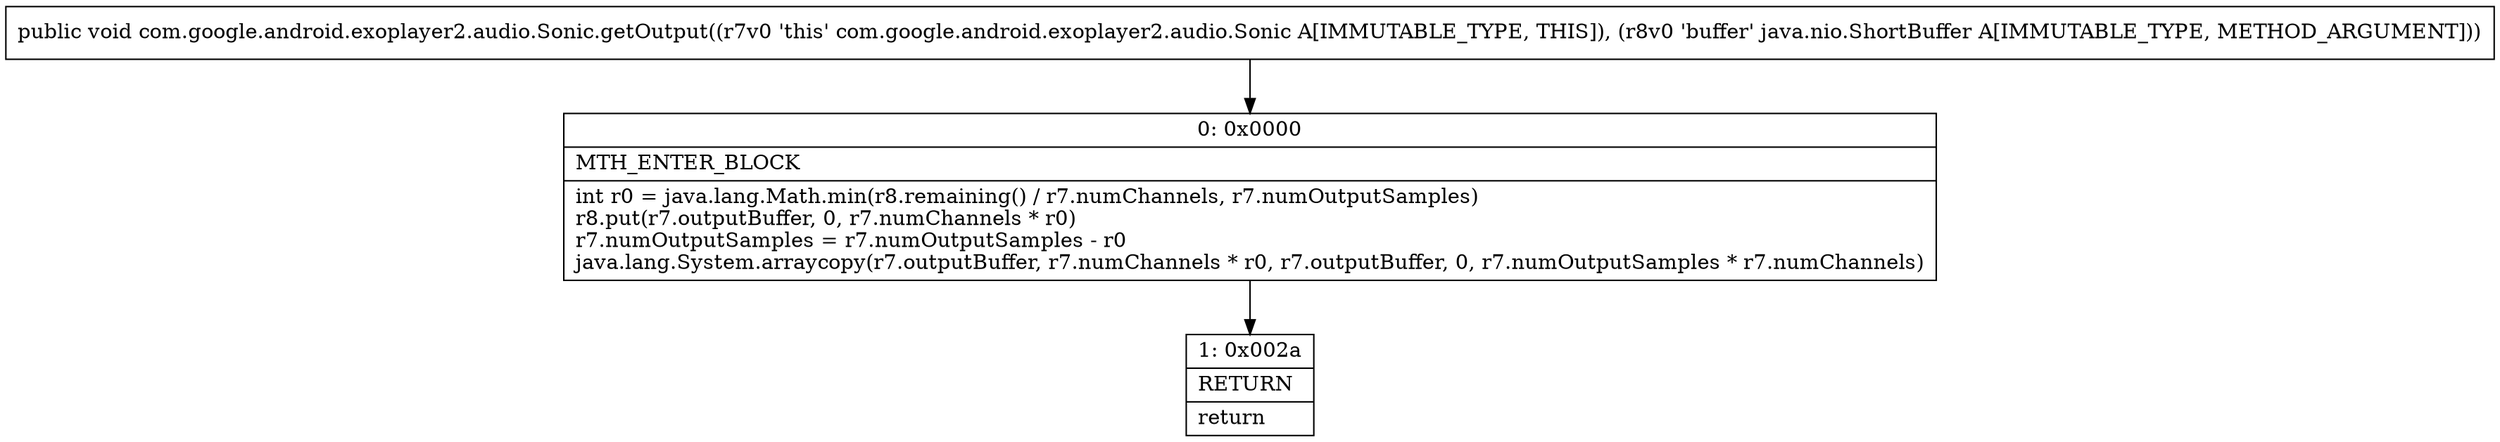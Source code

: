 digraph "CFG forcom.google.android.exoplayer2.audio.Sonic.getOutput(Ljava\/nio\/ShortBuffer;)V" {
Node_0 [shape=record,label="{0\:\ 0x0000|MTH_ENTER_BLOCK\l|int r0 = java.lang.Math.min(r8.remaining() \/ r7.numChannels, r7.numOutputSamples)\lr8.put(r7.outputBuffer, 0, r7.numChannels * r0)\lr7.numOutputSamples = r7.numOutputSamples \- r0\ljava.lang.System.arraycopy(r7.outputBuffer, r7.numChannels * r0, r7.outputBuffer, 0, r7.numOutputSamples * r7.numChannels)\l}"];
Node_1 [shape=record,label="{1\:\ 0x002a|RETURN\l|return\l}"];
MethodNode[shape=record,label="{public void com.google.android.exoplayer2.audio.Sonic.getOutput((r7v0 'this' com.google.android.exoplayer2.audio.Sonic A[IMMUTABLE_TYPE, THIS]), (r8v0 'buffer' java.nio.ShortBuffer A[IMMUTABLE_TYPE, METHOD_ARGUMENT])) }"];
MethodNode -> Node_0;
Node_0 -> Node_1;
}

